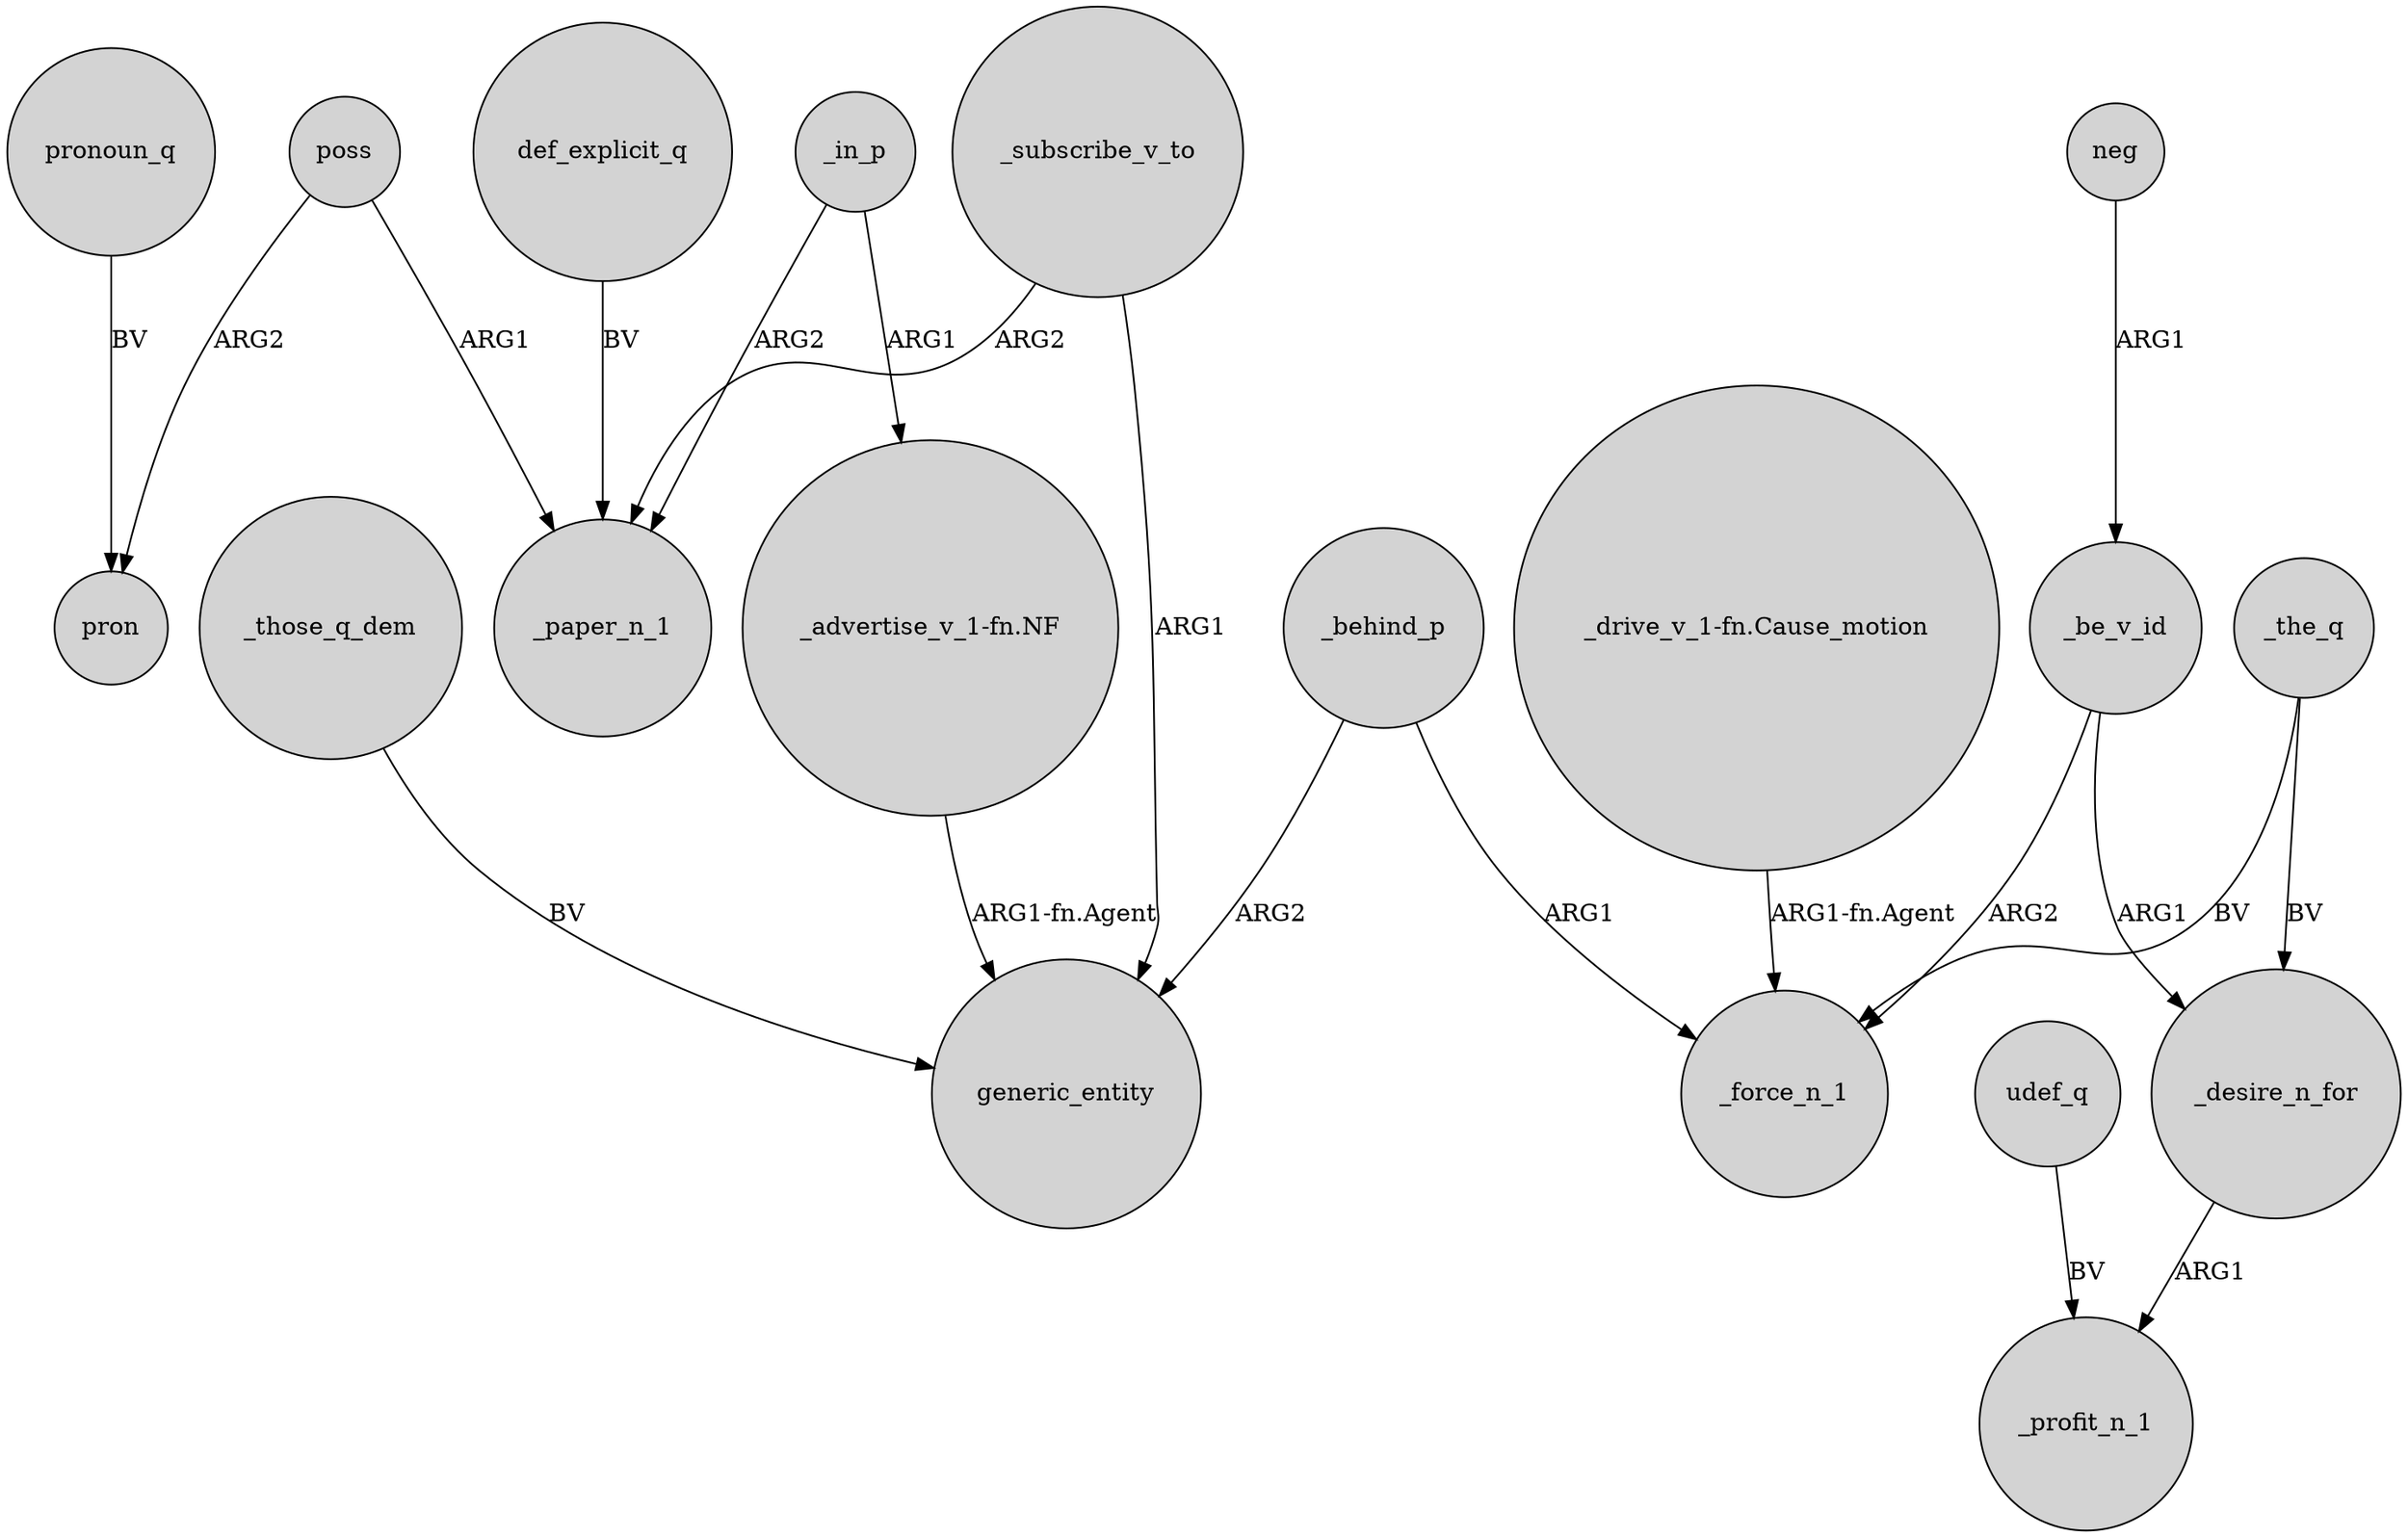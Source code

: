 digraph {
	node [shape=circle style=filled]
	_in_p -> _paper_n_1 [label=ARG2]
	_desire_n_for -> _profit_n_1 [label=ARG1]
	poss -> pron [label=ARG2]
	_be_v_id -> _desire_n_for [label=ARG1]
	poss -> _paper_n_1 [label=ARG1]
	def_explicit_q -> _paper_n_1 [label=BV]
	_in_p -> "_advertise_v_1-fn.NF" [label=ARG1]
	"_advertise_v_1-fn.NF" -> generic_entity [label="ARG1-fn.Agent"]
	_behind_p -> _force_n_1 [label=ARG1]
	_subscribe_v_to -> generic_entity [label=ARG1]
	pronoun_q -> pron [label=BV]
	_subscribe_v_to -> _paper_n_1 [label=ARG2]
	_be_v_id -> _force_n_1 [label=ARG2]
	neg -> _be_v_id [label=ARG1]
	udef_q -> _profit_n_1 [label=BV]
	_the_q -> _force_n_1 [label=BV]
	_behind_p -> generic_entity [label=ARG2]
	"_drive_v_1-fn.Cause_motion" -> _force_n_1 [label="ARG1-fn.Agent"]
	_those_q_dem -> generic_entity [label=BV]
	_the_q -> _desire_n_for [label=BV]
}
